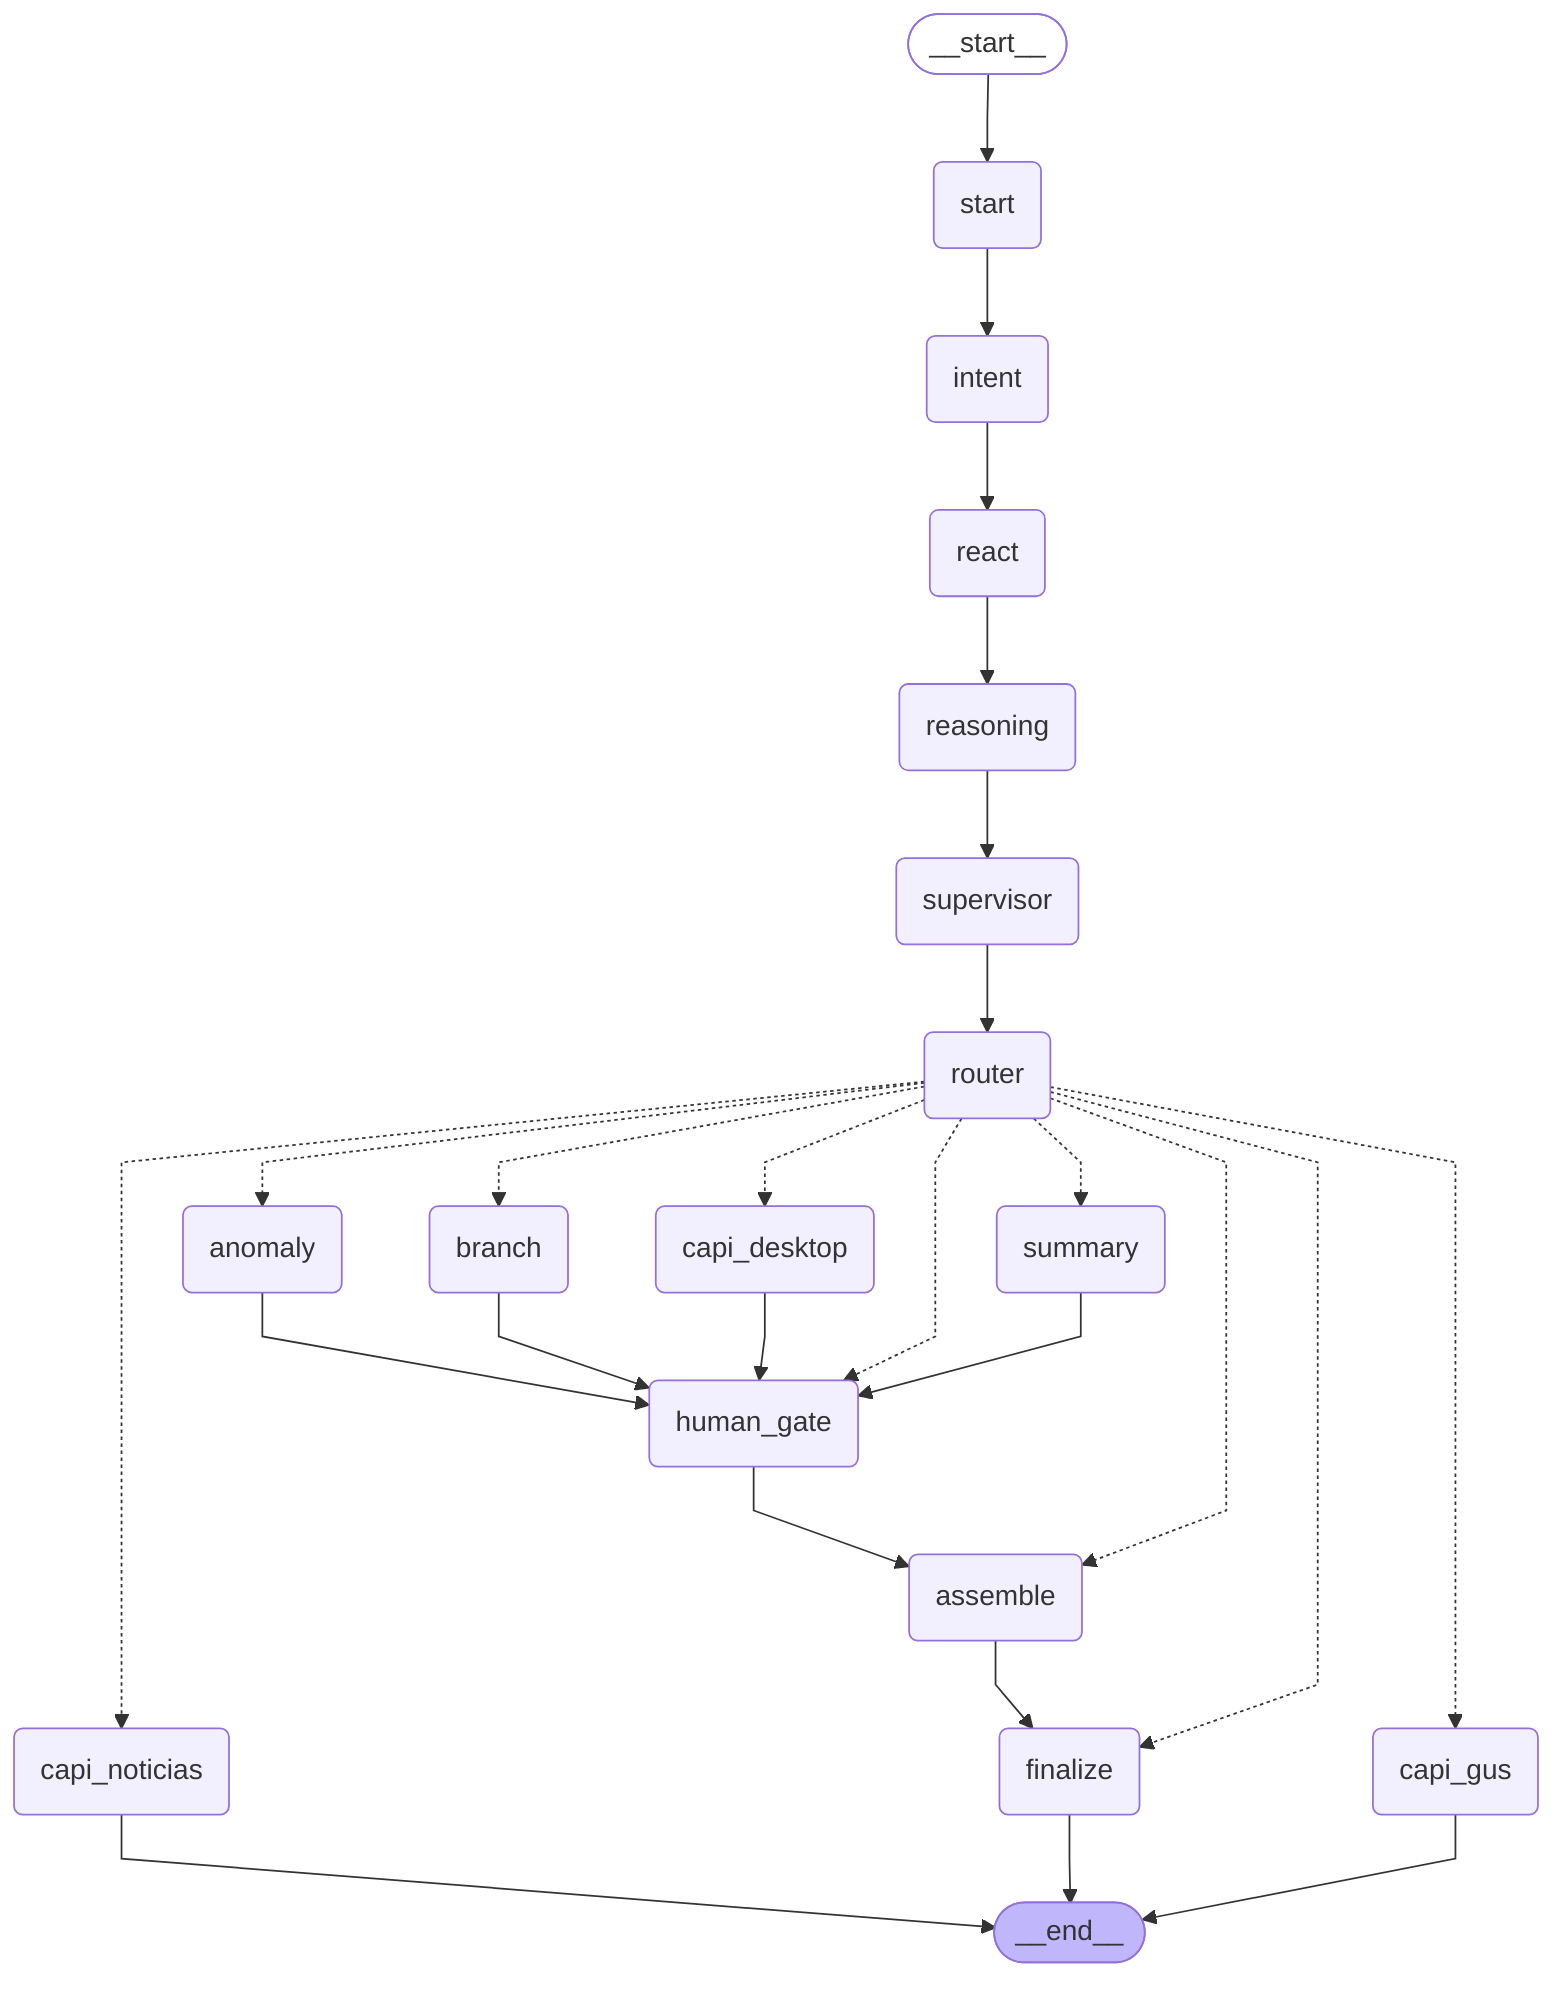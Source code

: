---
config:
  flowchart:
    curve: linear
---
graph TD;
	__start__([<p>__start__</p>]):::first
	start(start)
	intent(intent)
	react(react)
	reasoning(reasoning)
	supervisor(supervisor)
	router(router)
	capi_gus(capi_gus)
	summary(summary)
	branch(branch)
	anomaly(anomaly)
	capi_noticias(capi_noticias)
	capi_desktop(capi_desktop)
	human_gate(human_gate)
	assemble(assemble)
	finalize(finalize)
	__end__([<p>__end__</p>]):::last
	__start__ --> start;
	anomaly --> human_gate;
	assemble --> finalize;
	branch --> human_gate;
	capi_desktop --> human_gate;
	human_gate --> assemble;
	intent --> react;
	react --> reasoning;
	reasoning --> supervisor;
	router -.-> anomaly;
	router -.-> assemble;
	router -.-> branch;
	router -.-> capi_desktop;
	router -.-> capi_noticias;
	router -.-> finalize;
	router -.-> human_gate;
	router -.-> capi_gus;
	router -.-> summary;
	start --> intent;
	summary --> human_gate;
	supervisor --> router;
	capi_noticias --> __end__;
	finalize --> __end__;
	capi_gus --> __end__;
	classDef default fill:#f2f0ff,line-height:1.2
	classDef first fill-opacity:0
	classDef last fill:#bfb6fc